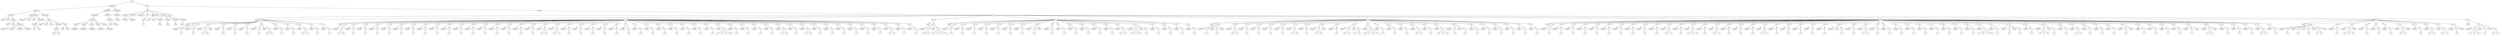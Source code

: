digraph Tree {
	"t0" [label = "TEI"];
	"t1" [label = "teiHeader"];
	"t2" [label = "fileDesc"];
	"t3" [label = "titleStmt"];
	"t4" [label = "title"];
	"t5" [label = "title"];
	"t6" [label = "author"];
	"t7" [label = "idno"];
	"t8" [label = "idno"];
	"t9" [label = "persName"];
	"t10" [label = "forename"];
	"t11" [label = "surname"];
	"t12" [label = "nameLink"];
	"t13" [label = "surname"];
	"t14" [label = "publicationStmt"];
	"t15" [label = "publisher"];
	"t16" [label = "idno"];
	"t17" [label = "idno"];
	"t18" [label = "availability"];
	"t19" [label = "licence"];
	"t20" [label = "ab"];
	"t21" [label = "ref"];
	"t22" [label = "sourceDesc"];
	"t23" [label = "bibl"];
	"t24" [label = "name"];
	"t25" [label = "idno"];
	"t26" [label = "idno"];
	"t27" [label = "availability"];
	"t28" [label = "licence"];
	"t29" [label = "ab"];
	"t30" [label = "ref"];
	"t31" [label = "bibl"];
	"t32" [label = "date"];
	"t33" [label = "idno"];
	"t34" [label = "profileDesc"];
	"t35" [label = "particDesc"];
	"t36" [label = "listPerson"];
	"t37" [label = "person"];
	"t38" [label = "persName"];
	"t39" [label = "person"];
	"t40" [label = "persName"];
	"t41" [label = "person"];
	"t42" [label = "persName"];
	"t43" [label = "person"];
	"t44" [label = "persName"];
	"t45" [label = "person"];
	"t46" [label = "persName"];
	"t47" [label = "textClass"];
	"t48" [label = "keywords"];
	"t49" [label = "term"];
	"t50" [label = "term"];
	"t51" [label = "revisionDesc"];
	"t52" [label = "listChange"];
	"t53" [label = "change"];
	"t54" [label = "text"];
	"t55" [label = "front"];
	"t56" [label = "docTitle"];
	"t57" [label = "titlePart"];
	"t58" [label = "titlePart"];
	"t59" [label = "docDate"];
	"t60" [label = "docAuthor"];
	"t61" [label = "div"];
	"t62" [label = "div"];
	"t63" [label = "p"];
	"t64" [label = "performance"];
	"t65" [label = "ab"];
	"t66" [label = "castList"];
	"t67" [label = "head"];
	"t68" [label = "castItem"];
	"t69" [label = "role"];
	"t70" [label = "castItem"];
	"t71" [label = "role"];
	"t72" [label = "castItem"];
	"t73" [label = "role"];
	"t74" [label = "castItem"];
	"t75" [label = "role"];
	"t76" [label = "note"];
	"t77" [label = "body"];
	"t78" [label = "div"];
	"t79" [label = "head"];
	"t80" [label = "div"];
	"t81" [label = "head"];
	"t82" [label = "sp"];
	"t83" [label = "speaker"];
	"t84" [label = "p"];
	"t85" [label = "s"];
	"t86" [label = "sp"];
	"t87" [label = "speaker"];
	"t88" [label = "p"];
	"t89" [label = "s"];
	"t90" [label = "sp"];
	"t91" [label = "speaker"];
	"t92" [label = "p"];
	"t93" [label = "s"];
	"t94" [label = "s"];
	"t95" [label = "stage"];
	"t96" [label = "sp"];
	"t97" [label = "speaker"];
	"t98" [label = "p"];
	"t99" [label = "s"];
	"t100" [label = "sp"];
	"t101" [label = "speaker"];
	"t102" [label = "p"];
	"t103" [label = "s"];
	"t104" [label = "sp"];
	"t105" [label = "speaker"];
	"t106" [label = "p"];
	"t107" [label = "s"];
	"t108" [label = "sp"];
	"t109" [label = "speaker"];
	"t110" [label = "p"];
	"t111" [label = "s"];
	"t112" [label = "stage"];
	"t113" [label = "p"];
	"t114" [label = "s"];
	"t115" [label = "s"];
	"t116" [label = "sp"];
	"t117" [label = "speaker"];
	"t118" [label = "p"];
	"t119" [label = "s"];
	"t120" [label = "sp"];
	"t121" [label = "speaker"];
	"t122" [label = "p"];
	"t123" [label = "s"];
	"t124" [label = "sp"];
	"t125" [label = "speaker"];
	"t126" [label = "p"];
	"t127" [label = "s"];
	"t128" [label = "s"];
	"t129" [label = "sp"];
	"t130" [label = "speaker"];
	"t131" [label = "p"];
	"t132" [label = "s"];
	"t133" [label = "sp"];
	"t134" [label = "speaker"];
	"t135" [label = "p"];
	"t136" [label = "s"];
	"t137" [label = "div"];
	"t138" [label = "head"];
	"t139" [label = "sp"];
	"t140" [label = "speaker"];
	"t141" [label = "p"];
	"t142" [label = "s"];
	"t143" [label = "s"];
	"t144" [label = "sp"];
	"t145" [label = "speaker"];
	"t146" [label = "p"];
	"t147" [label = "s"];
	"t148" [label = "sp"];
	"t149" [label = "speaker"];
	"t150" [label = "p"];
	"t151" [label = "s"];
	"t152" [label = "sp"];
	"t153" [label = "speaker"];
	"t154" [label = "p"];
	"t155" [label = "s"];
	"t156" [label = "sp"];
	"t157" [label = "speaker"];
	"t158" [label = "p"];
	"t159" [label = "s"];
	"t160" [label = "sp"];
	"t161" [label = "speaker"];
	"t162" [label = "p"];
	"t163" [label = "s"];
	"t164" [label = "sp"];
	"t165" [label = "speaker"];
	"t166" [label = "p"];
	"t167" [label = "s"];
	"t168" [label = "sp"];
	"t169" [label = "speaker"];
	"t170" [label = "p"];
	"t171" [label = "s"];
	"t172" [label = "sp"];
	"t173" [label = "speaker"];
	"t174" [label = "p"];
	"t175" [label = "s"];
	"t176" [label = "sp"];
	"t177" [label = "speaker"];
	"t178" [label = "p"];
	"t179" [label = "s"];
	"t180" [label = "sp"];
	"t181" [label = "speaker"];
	"t182" [label = "p"];
	"t183" [label = "s"];
	"t184" [label = "sp"];
	"t185" [label = "speaker"];
	"t186" [label = "p"];
	"t187" [label = "s"];
	"t188" [label = "sp"];
	"t189" [label = "speaker"];
	"t190" [label = "p"];
	"t191" [label = "s"];
	"t192" [label = "sp"];
	"t193" [label = "speaker"];
	"t194" [label = "p"];
	"t195" [label = "s"];
	"t196" [label = "sp"];
	"t197" [label = "speaker"];
	"t198" [label = "p"];
	"t199" [label = "s"];
	"t200" [label = "sp"];
	"t201" [label = "speaker"];
	"t202" [label = "p"];
	"t203" [label = "s"];
	"t204" [label = "sp"];
	"t205" [label = "speaker"];
	"t206" [label = "p"];
	"t207" [label = "s"];
	"t208" [label = "sp"];
	"t209" [label = "speaker"];
	"t210" [label = "p"];
	"t211" [label = "s"];
	"t212" [label = "s"];
	"t213" [label = "sp"];
	"t214" [label = "speaker"];
	"t215" [label = "p"];
	"t216" [label = "s"];
	"t217" [label = "s"];
	"t218" [label = "sp"];
	"t219" [label = "speaker"];
	"t220" [label = "p"];
	"t221" [label = "s"];
	"t222" [label = "sp"];
	"t223" [label = "speaker"];
	"t224" [label = "p"];
	"t225" [label = "s"];
	"t226" [label = "sp"];
	"t227" [label = "speaker"];
	"t228" [label = "p"];
	"t229" [label = "s"];
	"t230" [label = "sp"];
	"t231" [label = "speaker"];
	"t232" [label = "p"];
	"t233" [label = "s"];
	"t234" [label = "sp"];
	"t235" [label = "speaker"];
	"t236" [label = "p"];
	"t237" [label = "s"];
	"t238" [label = "sp"];
	"t239" [label = "speaker"];
	"t240" [label = "p"];
	"t241" [label = "s"];
	"t242" [label = "sp"];
	"t243" [label = "speaker"];
	"t244" [label = "p"];
	"t245" [label = "s"];
	"t246" [label = "sp"];
	"t247" [label = "speaker"];
	"t248" [label = "p"];
	"t249" [label = "s"];
	"t250" [label = "sp"];
	"t251" [label = "speaker"];
	"t252" [label = "p"];
	"t253" [label = "s"];
	"t254" [label = "sp"];
	"t255" [label = "speaker"];
	"t256" [label = "p"];
	"t257" [label = "s"];
	"t258" [label = "sp"];
	"t259" [label = "speaker"];
	"t260" [label = "p"];
	"t261" [label = "s"];
	"t262" [label = "sp"];
	"t263" [label = "speaker"];
	"t264" [label = "p"];
	"t265" [label = "s"];
	"t266" [label = "sp"];
	"t267" [label = "speaker"];
	"t268" [label = "p"];
	"t269" [label = "s"];
	"t270" [label = "sp"];
	"t271" [label = "speaker"];
	"t272" [label = "p"];
	"t273" [label = "s"];
	"t274" [label = "s"];
	"t275" [label = "s"];
	"t276" [label = "s"];
	"t277" [label = "sp"];
	"t278" [label = "speaker"];
	"t279" [label = "p"];
	"t280" [label = "s"];
	"t281" [label = "sp"];
	"t282" [label = "speaker"];
	"t283" [label = "p"];
	"t284" [label = "s"];
	"t285" [label = "sp"];
	"t286" [label = "speaker"];
	"t287" [label = "p"];
	"t288" [label = "s"];
	"t289" [label = "sp"];
	"t290" [label = "speaker"];
	"t291" [label = "p"];
	"t292" [label = "s"];
	"t293" [label = "sp"];
	"t294" [label = "speaker"];
	"t295" [label = "p"];
	"t296" [label = "s"];
	"t297" [label = "s"];
	"t298" [label = "sp"];
	"t299" [label = "speaker"];
	"t300" [label = "p"];
	"t301" [label = "s"];
	"t302" [label = "sp"];
	"t303" [label = "speaker"];
	"t304" [label = "p"];
	"t305" [label = "s"];
	"t306" [label = "s"];
	"t307" [label = "sp"];
	"t308" [label = "speaker"];
	"t309" [label = "p"];
	"t310" [label = "s"];
	"t311" [label = "sp"];
	"t312" [label = "speaker"];
	"t313" [label = "p"];
	"t314" [label = "s"];
	"t315" [label = "sp"];
	"t316" [label = "speaker"];
	"t317" [label = "p"];
	"t318" [label = "s"];
	"t319" [label = "sp"];
	"t320" [label = "speaker"];
	"t321" [label = "p"];
	"t322" [label = "s"];
	"t323" [label = "sp"];
	"t324" [label = "speaker"];
	"t325" [label = "p"];
	"t326" [label = "s"];
	"t327" [label = "sp"];
	"t328" [label = "speaker"];
	"t329" [label = "p"];
	"t330" [label = "s"];
	"t331" [label = "sp"];
	"t332" [label = "speaker"];
	"t333" [label = "p"];
	"t334" [label = "s"];
	"t335" [label = "s"];
	"t336" [label = "sp"];
	"t337" [label = "speaker"];
	"t338" [label = "p"];
	"t339" [label = "s"];
	"t340" [label = "sp"];
	"t341" [label = "speaker"];
	"t342" [label = "p"];
	"t343" [label = "s"];
	"t344" [label = "div"];
	"t345" [label = "head"];
	"t346" [label = "sp"];
	"t347" [label = "speaker"];
	"t348" [label = "p"];
	"t349" [label = "s"];
	"t350" [label = "s"];
	"t351" [label = "stage"];
	"t352" [label = "p"];
	"t353" [label = "s"];
	"t354" [label = "s"];
	"t355" [label = "s"];
	"t356" [label = "s"];
	"t357" [label = "div"];
	"t358" [label = "head"];
	"t359" [label = "sp"];
	"t360" [label = "speaker"];
	"t361" [label = "p"];
	"t362" [label = "s"];
	"t363" [label = "sp"];
	"t364" [label = "speaker"];
	"t365" [label = "p"];
	"t366" [label = "s"];
	"t367" [label = "sp"];
	"t368" [label = "speaker"];
	"t369" [label = "p"];
	"t370" [label = "s"];
	"t371" [label = "sp"];
	"t372" [label = "speaker"];
	"t373" [label = "p"];
	"t374" [label = "s"];
	"t375" [label = "sp"];
	"t376" [label = "speaker"];
	"t377" [label = "p"];
	"t378" [label = "s"];
	"t379" [label = "sp"];
	"t380" [label = "speaker"];
	"t381" [label = "p"];
	"t382" [label = "s"];
	"t383" [label = "sp"];
	"t384" [label = "speaker"];
	"t385" [label = "p"];
	"t386" [label = "s"];
	"t387" [label = "sp"];
	"t388" [label = "speaker"];
	"t389" [label = "p"];
	"t390" [label = "s"];
	"t391" [label = "stage"];
	"t392" [label = "sp"];
	"t393" [label = "speaker"];
	"t394" [label = "p"];
	"t395" [label = "s"];
	"t396" [label = "sp"];
	"t397" [label = "speaker"];
	"t398" [label = "p"];
	"t399" [label = "s"];
	"t400" [label = "sp"];
	"t401" [label = "speaker"];
	"t402" [label = "p"];
	"t403" [label = "s"];
	"t404" [label = "sp"];
	"t405" [label = "speaker"];
	"t406" [label = "p"];
	"t407" [label = "s"];
	"t408" [label = "sp"];
	"t409" [label = "speaker"];
	"t410" [label = "p"];
	"t411" [label = "s"];
	"t412" [label = "sp"];
	"t413" [label = "speaker"];
	"t414" [label = "p"];
	"t415" [label = "s"];
	"t416" [label = "sp"];
	"t417" [label = "speaker"];
	"t418" [label = "p"];
	"t419" [label = "s"];
	"t420" [label = "s"];
	"t421" [label = "sp"];
	"t422" [label = "speaker"];
	"t423" [label = "p"];
	"t424" [label = "s"];
	"t425" [label = "s"];
	"t426" [label = "s"];
	"t427" [label = "stage"];
	"t428" [label = "p"];
	"t429" [label = "s"];
	"t430" [label = "sp"];
	"t431" [label = "speaker"];
	"t432" [label = "p"];
	"t433" [label = "s"];
	"t434" [label = "sp"];
	"t435" [label = "speaker"];
	"t436" [label = "p"];
	"t437" [label = "s"];
	"t438" [label = "sp"];
	"t439" [label = "speaker"];
	"t440" [label = "p"];
	"t441" [label = "s"];
	"t442" [label = "sp"];
	"t443" [label = "speaker"];
	"t444" [label = "p"];
	"t445" [label = "s"];
	"t446" [label = "div"];
	"t447" [label = "head"];
	"t448" [label = "sp"];
	"t449" [label = "speaker"];
	"t450" [label = "p"];
	"t451" [label = "s"];
	"t452" [label = "stage"];
	"t453" [label = "p"];
	"t454" [label = "s"];
	"t455" [label = "stage"];
	"t456" [label = "sp"];
	"t457" [label = "speaker"];
	"t458" [label = "p"];
	"t459" [label = "s"];
	"t460" [label = "s"];
	"t461" [label = "sp"];
	"t462" [label = "speaker"];
	"t463" [label = "p"];
	"t464" [label = "s"];
	"t465" [label = "sp"];
	"t466" [label = "speaker"];
	"t467" [label = "p"];
	"t468" [label = "s"];
	"t469" [label = "sp"];
	"t470" [label = "speaker"];
	"t471" [label = "p"];
	"t472" [label = "s"];
	"t473" [label = "sp"];
	"t474" [label = "speaker"];
	"t475" [label = "p"];
	"t476" [label = "s"];
	"t477" [label = "sp"];
	"t478" [label = "speaker"];
	"t479" [label = "p"];
	"t480" [label = "s"];
	"t481" [label = "s"];
	"t482" [label = "sp"];
	"t483" [label = "speaker"];
	"t484" [label = "p"];
	"t485" [label = "s"];
	"t486" [label = "sp"];
	"t487" [label = "speaker"];
	"t488" [label = "p"];
	"t489" [label = "s"];
	"t490" [label = "s"];
	"t491" [label = "stage"];
	"t492" [label = "sp"];
	"t493" [label = "speaker"];
	"t494" [label = "p"];
	"t495" [label = "s"];
	"t496" [label = "sp"];
	"t497" [label = "speaker"];
	"t498" [label = "p"];
	"t499" [label = "s"];
	"t500" [label = "s"];
	"t501" [label = "stage"];
	"t502" [label = "p"];
	"t503" [label = "s"];
	"t504" [label = "s"];
	"t505" [label = "sp"];
	"t506" [label = "speaker"];
	"t507" [label = "p"];
	"t508" [label = "s"];
	"t509" [label = "s"];
	"t510" [label = "s"];
	"t511" [label = "s"];
	"t512" [label = "sp"];
	"t513" [label = "speaker"];
	"t514" [label = "p"];
	"t515" [label = "s"];
	"t516" [label = "sp"];
	"t517" [label = "speaker"];
	"t518" [label = "p"];
	"t519" [label = "s"];
	"t520" [label = "sp"];
	"t521" [label = "speaker"];
	"t522" [label = "p"];
	"t523" [label = "s"];
	"t524" [label = "sp"];
	"t525" [label = "speaker"];
	"t526" [label = "p"];
	"t527" [label = "s"];
	"t528" [label = "s"];
	"t529" [label = "sp"];
	"t530" [label = "speaker"];
	"t531" [label = "p"];
	"t532" [label = "s"];
	"t533" [label = "sp"];
	"t534" [label = "speaker"];
	"t535" [label = "p"];
	"t536" [label = "s"];
	"t537" [label = "s"];
	"t538" [label = "s"];
	"t539" [label = "sp"];
	"t540" [label = "speaker"];
	"t541" [label = "p"];
	"t542" [label = "s"];
	"t543" [label = "stage"];
	"t544" [label = "p"];
	"t545" [label = "s"];
	"t546" [label = "sp"];
	"t547" [label = "speaker"];
	"t548" [label = "p"];
	"t549" [label = "s"];
	"t550" [label = "sp"];
	"t551" [label = "speaker"];
	"t552" [label = "p"];
	"t553" [label = "s"];
	"t554" [label = "sp"];
	"t555" [label = "speaker"];
	"t556" [label = "p"];
	"t557" [label = "s"];
	"t558" [label = "sp"];
	"t559" [label = "speaker"];
	"t560" [label = "p"];
	"t561" [label = "s"];
	"t562" [label = "sp"];
	"t563" [label = "speaker"];
	"t564" [label = "p"];
	"t565" [label = "s"];
	"t566" [label = "sp"];
	"t567" [label = "speaker"];
	"t568" [label = "p"];
	"t569" [label = "s"];
	"t570" [label = "div"];
	"t571" [label = "head"];
	"t572" [label = "sp"];
	"t573" [label = "speaker"];
	"t574" [label = "p"];
	"t575" [label = "s"];
	"t576" [label = "sp"];
	"t577" [label = "speaker"];
	"t578" [label = "p"];
	"t579" [label = "s"];
	"t580" [label = "sp"];
	"t581" [label = "speaker"];
	"t582" [label = "p"];
	"t583" [label = "s"];
	"t584" [label = "sp"];
	"t585" [label = "speaker"];
	"t586" [label = "p"];
	"t587" [label = "s"];
	"t588" [label = "sp"];
	"t589" [label = "speaker"];
	"t590" [label = "p"];
	"t591" [label = "s"];
	"t592" [label = "sp"];
	"t593" [label = "speaker"];
	"t594" [label = "p"];
	"t595" [label = "s"];
	"t596" [label = "sp"];
	"t597" [label = "speaker"];
	"t598" [label = "p"];
	"t599" [label = "s"];
	"t600" [label = "sp"];
	"t601" [label = "speaker"];
	"t602" [label = "p"];
	"t603" [label = "s"];
	"t604" [label = "sp"];
	"t605" [label = "speaker"];
	"t606" [label = "p"];
	"t607" [label = "s"];
	"t608" [label = "sp"];
	"t609" [label = "speaker"];
	"t610" [label = "p"];
	"t611" [label = "s"];
	"t612" [label = "sp"];
	"t613" [label = "speaker"];
	"t614" [label = "p"];
	"t615" [label = "s"];
	"t616" [label = "s"];
	"t617" [label = "sp"];
	"t618" [label = "speaker"];
	"t619" [label = "p"];
	"t620" [label = "s"];
	"t621" [label = "sp"];
	"t622" [label = "speaker"];
	"t623" [label = "p"];
	"t624" [label = "s"];
	"t625" [label = "s"];
	"t626" [label = "s"];
	"t627" [label = "sp"];
	"t628" [label = "speaker"];
	"t629" [label = "p"];
	"t630" [label = "s"];
	"t631" [label = "sp"];
	"t632" [label = "speaker"];
	"t633" [label = "p"];
	"t634" [label = "s"];
	"t635" [label = "s"];
	"t636" [label = "sp"];
	"t637" [label = "speaker"];
	"t638" [label = "p"];
	"t639" [label = "s"];
	"t640" [label = "sp"];
	"t641" [label = "speaker"];
	"t642" [label = "p"];
	"t643" [label = "s"];
	"t644" [label = "sp"];
	"t645" [label = "speaker"];
	"t646" [label = "p"];
	"t647" [label = "s"];
	"t648" [label = "sp"];
	"t649" [label = "speaker"];
	"t650" [label = "p"];
	"t651" [label = "s"];
	"t652" [label = "s"];
	"t653" [label = "sp"];
	"t654" [label = "speaker"];
	"t655" [label = "p"];
	"t656" [label = "s"];
	"t657" [label = "sp"];
	"t658" [label = "speaker"];
	"t659" [label = "p"];
	"t660" [label = "s"];
	"t661" [label = "sp"];
	"t662" [label = "speaker"];
	"t663" [label = "p"];
	"t664" [label = "s"];
	"t665" [label = "sp"];
	"t666" [label = "speaker"];
	"t667" [label = "p"];
	"t668" [label = "s"];
	"t669" [label = "sp"];
	"t670" [label = "speaker"];
	"t671" [label = "p"];
	"t672" [label = "s"];
	"t673" [label = "sp"];
	"t674" [label = "speaker"];
	"t675" [label = "note"];
	"t676" [label = "p"];
	"t677" [label = "s"];
	"t678" [label = "sp"];
	"t679" [label = "speaker"];
	"t680" [label = "p"];
	"t681" [label = "s"];
	"t682" [label = "sp"];
	"t683" [label = "speaker"];
	"t684" [label = "p"];
	"t685" [label = "s"];
	"t686" [label = "s"];
	"t687" [label = "sp"];
	"t688" [label = "speaker"];
	"t689" [label = "p"];
	"t690" [label = "s"];
	"t691" [label = "sp"];
	"t692" [label = "speaker"];
	"t693" [label = "p"];
	"t694" [label = "s"];
	"t695" [label = "sp"];
	"t696" [label = "speaker"];
	"t697" [label = "p"];
	"t698" [label = "s"];
	"t699" [label = "sp"];
	"t700" [label = "speaker"];
	"t701" [label = "p"];
	"t702" [label = "s"];
	"t703" [label = "sp"];
	"t704" [label = "speaker"];
	"t705" [label = "p"];
	"t706" [label = "s"];
	"t707" [label = "sp"];
	"t708" [label = "speaker"];
	"t709" [label = "p"];
	"t710" [label = "s"];
	"t711" [label = "sp"];
	"t712" [label = "speaker"];
	"t713" [label = "p"];
	"t714" [label = "s"];
	"t715" [label = "sp"];
	"t716" [label = "speaker"];
	"t717" [label = "p"];
	"t718" [label = "s"];
	"t719" [label = "sp"];
	"t720" [label = "speaker"];
	"t721" [label = "p"];
	"t722" [label = "s"];
	"t723" [label = "sp"];
	"t724" [label = "speaker"];
	"t725" [label = "p"];
	"t726" [label = "s"];
	"t727" [label = "s"];
	"t728" [label = "s"];
	"t729" [label = "s"];
	"t730" [label = "sp"];
	"t731" [label = "speaker"];
	"t732" [label = "p"];
	"t733" [label = "s"];
	"t734" [label = "sp"];
	"t735" [label = "speaker"];
	"t736" [label = "p"];
	"t737" [label = "s"];
	"t738" [label = "stage"];
	"t739" [label = "p"];
	"t740" [label = "s"];
	"t741" [label = "sp"];
	"t742" [label = "speaker"];
	"t743" [label = "p"];
	"t744" [label = "s"];
	"t745" [label = "sp"];
	"t746" [label = "speaker"];
	"t747" [label = "p"];
	"t748" [label = "s"];
	"t749" [label = "s"];
	"t750" [label = "s"];
	"t751" [label = "stage"];
	"t752" [label = "p"];
	"t753" [label = "s"];
	"t754" [label = "sp"];
	"t755" [label = "speaker"];
	"t756" [label = "p"];
	"t757" [label = "s"];
	"t758" [label = "sp"];
	"t759" [label = "speaker"];
	"t760" [label = "p"];
	"t761" [label = "s"];
	"t762" [label = "s"];
	"t763" [label = "sp"];
	"t764" [label = "speaker"];
	"t765" [label = "p"];
	"t766" [label = "s"];
	"t767" [label = "sp"];
	"t768" [label = "speaker"];
	"t769" [label = "p"];
	"t770" [label = "s"];
	"t771" [label = "sp"];
	"t772" [label = "speaker"];
	"t773" [label = "p"];
	"t774" [label = "s"];
	"t775" [label = "sp"];
	"t776" [label = "speaker"];
	"t777" [label = "p"];
	"t778" [label = "s"];
	"t779" [label = "stage"];
	"t780" [label = "sp"];
	"t781" [label = "speaker"];
	"t782" [label = "p"];
	"t783" [label = "s"];
	"t784" [label = "sp"];
	"t785" [label = "speaker"];
	"t786" [label = "p"];
	"t787" [label = "s"];
	"t788" [label = "sp"];
	"t789" [label = "speaker"];
	"t790" [label = "p"];
	"t791" [label = "s"];
	"t792" [label = "sp"];
	"t793" [label = "speaker"];
	"t794" [label = "p"];
	"t795" [label = "s"];
	"t796" [label = "sp"];
	"t797" [label = "speaker"];
	"t798" [label = "p"];
	"t799" [label = "s"];
	"t800" [label = "stage"];
	"t801" [label = "sp"];
	"t802" [label = "speaker"];
	"t803" [label = "p"];
	"t804" [label = "s"];
	"t805" [label = "s"];
	"t806" [label = "stage"];
	"t807" [label = "sp"];
	"t808" [label = "speaker"];
	"t809" [label = "p"];
	"t810" [label = "s"];
	"t811" [label = "sp"];
	"t812" [label = "speaker"];
	"t813" [label = "p"];
	"t814" [label = "s"];
	"t815" [label = "sp"];
	"t816" [label = "speaker"];
	"t817" [label = "p"];
	"t818" [label = "s"];
	"t819" [label = "sp"];
	"t820" [label = "speaker"];
	"t821" [label = "p"];
	"t822" [label = "s"];
	"t823" [label = "s"];
	"t824" [label = "sp"];
	"t825" [label = "speaker"];
	"t826" [label = "p"];
	"t827" [label = "s"];
	"t828" [label = "div"];
	"t829" [label = "head"];
	"t830" [label = "sp"];
	"t831" [label = "speaker"];
	"t832" [label = "p"];
	"t833" [label = "s"];
	"t834" [label = "stage"];
	"t835" [label = "p"];
	"t836" [label = "s"];
	"t837" [label = "stage"];
	"t838" [label = "p"];
	"t839" [label = "s"];
	"t840" [label = "stage"];
	"t841" [label = "p"];
	"t842" [label = "s"];
	"t843" [label = "s"];
	"t844" [label = "stage"];
	"t845" [label = "sp"];
	"t846" [label = "speaker"];
	"t847" [label = "p"];
	"t848" [label = "s"];
	"t849" [label = "sp"];
	"t850" [label = "speaker"];
	"t851" [label = "p"];
	"t852" [label = "s"];
	"t853" [label = "s"];
	"t854" [label = "s"];
	"t855" [label = "stage"];
	"t856" [label = "sp"];
	"t857" [label = "speaker"];
	"t858" [label = "p"];
	"t859" [label = "s"];
	"t860" [label = "sp"];
	"t861" [label = "speaker"];
	"t862" [label = "p"];
	"t863" [label = "s"];
	"t864" [label = "sp"];
	"t865" [label = "speaker"];
	"t866" [label = "p"];
	"t867" [label = "s"];
	"t868" [label = "sp"];
	"t869" [label = "speaker"];
	"t870" [label = "p"];
	"t871" [label = "s"];
	"t872" [label = "s"];
	"t873" [label = "stage"];
	"t874" [label = "sp"];
	"t875" [label = "speaker"];
	"t876" [label = "p"];
	"t877" [label = "s"];
	"t878" [label = "sp"];
	"t879" [label = "speaker"];
	"t880" [label = "p"];
	"t881" [label = "s"];
	"t882" [label = "s"];
	"t883" [label = "sp"];
	"t884" [label = "speaker"];
	"t885" [label = "p"];
	"t886" [label = "s"];
	"t887" [label = "s"];
	"t888" [label = "sp"];
	"t889" [label = "speaker"];
	"t890" [label = "p"];
	"t891" [label = "s"];
	"t892" [label = "stage"];
	"t893" [label = "div"];
	"t894" [label = "head"];
	"t895" [label = "sp"];
	"t896" [label = "speaker"];
	"t897" [label = "p"];
	"t898" [label = "s"];
	"t899" [label = "s"];
	"t900" [label = "s"];
	"t901" [label = "stage"];
	"t902" [label = "p"];
	"t903" [label = "s"];
	"t904" [label = "stage"];
	"t905" [label = "p"];
	"t906" [label = "s"];
	"t907" [label = "s"];
	"t0" -> "t1";
	"t1" -> "t2";
	"t2" -> "t3";
	"t3" -> "t4";
	"t3" -> "t5";
	"t3" -> "t6";
	"t6" -> "t7";
	"t6" -> "t8";
	"t6" -> "t9";
	"t9" -> "t10";
	"t9" -> "t11";
	"t9" -> "t12";
	"t9" -> "t13";
	"t2" -> "t14";
	"t14" -> "t15";
	"t14" -> "t16";
	"t14" -> "t17";
	"t14" -> "t18";
	"t18" -> "t19";
	"t19" -> "t20";
	"t19" -> "t21";
	"t2" -> "t22";
	"t22" -> "t23";
	"t23" -> "t24";
	"t23" -> "t25";
	"t23" -> "t26";
	"t23" -> "t27";
	"t27" -> "t28";
	"t28" -> "t29";
	"t28" -> "t30";
	"t23" -> "t31";
	"t31" -> "t32";
	"t31" -> "t33";
	"t1" -> "t34";
	"t34" -> "t35";
	"t35" -> "t36";
	"t36" -> "t37";
	"t37" -> "t38";
	"t36" -> "t39";
	"t39" -> "t40";
	"t36" -> "t41";
	"t41" -> "t42";
	"t36" -> "t43";
	"t43" -> "t44";
	"t36" -> "t45";
	"t45" -> "t46";
	"t34" -> "t47";
	"t47" -> "t48";
	"t48" -> "t49";
	"t48" -> "t50";
	"t1" -> "t51";
	"t51" -> "t52";
	"t52" -> "t53";
	"t0" -> "t54";
	"t54" -> "t55";
	"t55" -> "t56";
	"t56" -> "t57";
	"t56" -> "t58";
	"t55" -> "t59";
	"t55" -> "t60";
	"t55" -> "t61";
	"t61" -> "t62";
	"t62" -> "t63";
	"t55" -> "t64";
	"t64" -> "t65";
	"t55" -> "t66";
	"t66" -> "t67";
	"t66" -> "t68";
	"t68" -> "t69";
	"t66" -> "t70";
	"t70" -> "t71";
	"t66" -> "t72";
	"t72" -> "t73";
	"t66" -> "t74";
	"t74" -> "t75";
	"t55" -> "t76";
	"t54" -> "t77";
	"t77" -> "t78";
	"t78" -> "t79";
	"t78" -> "t80";
	"t80" -> "t81";
	"t80" -> "t82";
	"t82" -> "t83";
	"t82" -> "t84";
	"t84" -> "t85";
	"t80" -> "t86";
	"t86" -> "t87";
	"t86" -> "t88";
	"t88" -> "t89";
	"t80" -> "t90";
	"t90" -> "t91";
	"t90" -> "t92";
	"t92" -> "t93";
	"t92" -> "t94";
	"t90" -> "t95";
	"t80" -> "t96";
	"t96" -> "t97";
	"t96" -> "t98";
	"t98" -> "t99";
	"t80" -> "t100";
	"t100" -> "t101";
	"t100" -> "t102";
	"t102" -> "t103";
	"t80" -> "t104";
	"t104" -> "t105";
	"t104" -> "t106";
	"t106" -> "t107";
	"t80" -> "t108";
	"t108" -> "t109";
	"t108" -> "t110";
	"t110" -> "t111";
	"t108" -> "t112";
	"t108" -> "t113";
	"t113" -> "t114";
	"t113" -> "t115";
	"t80" -> "t116";
	"t116" -> "t117";
	"t116" -> "t118";
	"t118" -> "t119";
	"t80" -> "t120";
	"t120" -> "t121";
	"t120" -> "t122";
	"t122" -> "t123";
	"t80" -> "t124";
	"t124" -> "t125";
	"t124" -> "t126";
	"t126" -> "t127";
	"t126" -> "t128";
	"t80" -> "t129";
	"t129" -> "t130";
	"t129" -> "t131";
	"t131" -> "t132";
	"t80" -> "t133";
	"t133" -> "t134";
	"t133" -> "t135";
	"t135" -> "t136";
	"t78" -> "t137";
	"t137" -> "t138";
	"t137" -> "t139";
	"t139" -> "t140";
	"t139" -> "t141";
	"t141" -> "t142";
	"t141" -> "t143";
	"t137" -> "t144";
	"t144" -> "t145";
	"t144" -> "t146";
	"t146" -> "t147";
	"t137" -> "t148";
	"t148" -> "t149";
	"t148" -> "t150";
	"t150" -> "t151";
	"t137" -> "t152";
	"t152" -> "t153";
	"t152" -> "t154";
	"t154" -> "t155";
	"t137" -> "t156";
	"t156" -> "t157";
	"t156" -> "t158";
	"t158" -> "t159";
	"t137" -> "t160";
	"t160" -> "t161";
	"t160" -> "t162";
	"t162" -> "t163";
	"t137" -> "t164";
	"t164" -> "t165";
	"t164" -> "t166";
	"t166" -> "t167";
	"t137" -> "t168";
	"t168" -> "t169";
	"t168" -> "t170";
	"t170" -> "t171";
	"t137" -> "t172";
	"t172" -> "t173";
	"t172" -> "t174";
	"t174" -> "t175";
	"t137" -> "t176";
	"t176" -> "t177";
	"t176" -> "t178";
	"t178" -> "t179";
	"t137" -> "t180";
	"t180" -> "t181";
	"t180" -> "t182";
	"t182" -> "t183";
	"t137" -> "t184";
	"t184" -> "t185";
	"t184" -> "t186";
	"t186" -> "t187";
	"t137" -> "t188";
	"t188" -> "t189";
	"t188" -> "t190";
	"t190" -> "t191";
	"t137" -> "t192";
	"t192" -> "t193";
	"t192" -> "t194";
	"t194" -> "t195";
	"t137" -> "t196";
	"t196" -> "t197";
	"t196" -> "t198";
	"t198" -> "t199";
	"t137" -> "t200";
	"t200" -> "t201";
	"t200" -> "t202";
	"t202" -> "t203";
	"t137" -> "t204";
	"t204" -> "t205";
	"t204" -> "t206";
	"t206" -> "t207";
	"t137" -> "t208";
	"t208" -> "t209";
	"t208" -> "t210";
	"t210" -> "t211";
	"t210" -> "t212";
	"t137" -> "t213";
	"t213" -> "t214";
	"t213" -> "t215";
	"t215" -> "t216";
	"t215" -> "t217";
	"t137" -> "t218";
	"t218" -> "t219";
	"t218" -> "t220";
	"t220" -> "t221";
	"t137" -> "t222";
	"t222" -> "t223";
	"t222" -> "t224";
	"t224" -> "t225";
	"t137" -> "t226";
	"t226" -> "t227";
	"t226" -> "t228";
	"t228" -> "t229";
	"t137" -> "t230";
	"t230" -> "t231";
	"t230" -> "t232";
	"t232" -> "t233";
	"t137" -> "t234";
	"t234" -> "t235";
	"t234" -> "t236";
	"t236" -> "t237";
	"t137" -> "t238";
	"t238" -> "t239";
	"t238" -> "t240";
	"t240" -> "t241";
	"t137" -> "t242";
	"t242" -> "t243";
	"t242" -> "t244";
	"t244" -> "t245";
	"t137" -> "t246";
	"t246" -> "t247";
	"t246" -> "t248";
	"t248" -> "t249";
	"t137" -> "t250";
	"t250" -> "t251";
	"t250" -> "t252";
	"t252" -> "t253";
	"t137" -> "t254";
	"t254" -> "t255";
	"t254" -> "t256";
	"t256" -> "t257";
	"t137" -> "t258";
	"t258" -> "t259";
	"t258" -> "t260";
	"t260" -> "t261";
	"t137" -> "t262";
	"t262" -> "t263";
	"t262" -> "t264";
	"t264" -> "t265";
	"t137" -> "t266";
	"t266" -> "t267";
	"t266" -> "t268";
	"t268" -> "t269";
	"t137" -> "t270";
	"t270" -> "t271";
	"t270" -> "t272";
	"t272" -> "t273";
	"t272" -> "t274";
	"t272" -> "t275";
	"t272" -> "t276";
	"t137" -> "t277";
	"t277" -> "t278";
	"t277" -> "t279";
	"t279" -> "t280";
	"t137" -> "t281";
	"t281" -> "t282";
	"t281" -> "t283";
	"t283" -> "t284";
	"t137" -> "t285";
	"t285" -> "t286";
	"t285" -> "t287";
	"t287" -> "t288";
	"t137" -> "t289";
	"t289" -> "t290";
	"t289" -> "t291";
	"t291" -> "t292";
	"t137" -> "t293";
	"t293" -> "t294";
	"t293" -> "t295";
	"t295" -> "t296";
	"t295" -> "t297";
	"t137" -> "t298";
	"t298" -> "t299";
	"t298" -> "t300";
	"t300" -> "t301";
	"t137" -> "t302";
	"t302" -> "t303";
	"t302" -> "t304";
	"t304" -> "t305";
	"t304" -> "t306";
	"t137" -> "t307";
	"t307" -> "t308";
	"t307" -> "t309";
	"t309" -> "t310";
	"t137" -> "t311";
	"t311" -> "t312";
	"t311" -> "t313";
	"t313" -> "t314";
	"t137" -> "t315";
	"t315" -> "t316";
	"t315" -> "t317";
	"t317" -> "t318";
	"t137" -> "t319";
	"t319" -> "t320";
	"t319" -> "t321";
	"t321" -> "t322";
	"t137" -> "t323";
	"t323" -> "t324";
	"t323" -> "t325";
	"t325" -> "t326";
	"t137" -> "t327";
	"t327" -> "t328";
	"t327" -> "t329";
	"t329" -> "t330";
	"t137" -> "t331";
	"t331" -> "t332";
	"t331" -> "t333";
	"t333" -> "t334";
	"t333" -> "t335";
	"t137" -> "t336";
	"t336" -> "t337";
	"t336" -> "t338";
	"t338" -> "t339";
	"t137" -> "t340";
	"t340" -> "t341";
	"t340" -> "t342";
	"t342" -> "t343";
	"t78" -> "t344";
	"t344" -> "t345";
	"t344" -> "t346";
	"t346" -> "t347";
	"t346" -> "t348";
	"t348" -> "t349";
	"t348" -> "t350";
	"t346" -> "t351";
	"t346" -> "t352";
	"t352" -> "t353";
	"t352" -> "t354";
	"t352" -> "t355";
	"t352" -> "t356";
	"t78" -> "t357";
	"t357" -> "t358";
	"t357" -> "t359";
	"t359" -> "t360";
	"t359" -> "t361";
	"t361" -> "t362";
	"t357" -> "t363";
	"t363" -> "t364";
	"t363" -> "t365";
	"t365" -> "t366";
	"t357" -> "t367";
	"t367" -> "t368";
	"t367" -> "t369";
	"t369" -> "t370";
	"t357" -> "t371";
	"t371" -> "t372";
	"t371" -> "t373";
	"t373" -> "t374";
	"t357" -> "t375";
	"t375" -> "t376";
	"t375" -> "t377";
	"t377" -> "t378";
	"t357" -> "t379";
	"t379" -> "t380";
	"t379" -> "t381";
	"t381" -> "t382";
	"t357" -> "t383";
	"t383" -> "t384";
	"t383" -> "t385";
	"t385" -> "t386";
	"t357" -> "t387";
	"t387" -> "t388";
	"t387" -> "t389";
	"t389" -> "t390";
	"t387" -> "t391";
	"t357" -> "t392";
	"t392" -> "t393";
	"t392" -> "t394";
	"t394" -> "t395";
	"t357" -> "t396";
	"t396" -> "t397";
	"t396" -> "t398";
	"t398" -> "t399";
	"t357" -> "t400";
	"t400" -> "t401";
	"t400" -> "t402";
	"t402" -> "t403";
	"t357" -> "t404";
	"t404" -> "t405";
	"t404" -> "t406";
	"t406" -> "t407";
	"t357" -> "t408";
	"t408" -> "t409";
	"t408" -> "t410";
	"t410" -> "t411";
	"t357" -> "t412";
	"t412" -> "t413";
	"t412" -> "t414";
	"t414" -> "t415";
	"t357" -> "t416";
	"t416" -> "t417";
	"t416" -> "t418";
	"t418" -> "t419";
	"t418" -> "t420";
	"t357" -> "t421";
	"t421" -> "t422";
	"t421" -> "t423";
	"t423" -> "t424";
	"t423" -> "t425";
	"t423" -> "t426";
	"t421" -> "t427";
	"t421" -> "t428";
	"t428" -> "t429";
	"t357" -> "t430";
	"t430" -> "t431";
	"t430" -> "t432";
	"t432" -> "t433";
	"t357" -> "t434";
	"t434" -> "t435";
	"t434" -> "t436";
	"t436" -> "t437";
	"t357" -> "t438";
	"t438" -> "t439";
	"t438" -> "t440";
	"t440" -> "t441";
	"t357" -> "t442";
	"t442" -> "t443";
	"t442" -> "t444";
	"t444" -> "t445";
	"t78" -> "t446";
	"t446" -> "t447";
	"t446" -> "t448";
	"t448" -> "t449";
	"t448" -> "t450";
	"t450" -> "t451";
	"t448" -> "t452";
	"t448" -> "t453";
	"t453" -> "t454";
	"t448" -> "t455";
	"t446" -> "t456";
	"t456" -> "t457";
	"t456" -> "t458";
	"t458" -> "t459";
	"t458" -> "t460";
	"t446" -> "t461";
	"t461" -> "t462";
	"t461" -> "t463";
	"t463" -> "t464";
	"t446" -> "t465";
	"t465" -> "t466";
	"t465" -> "t467";
	"t467" -> "t468";
	"t446" -> "t469";
	"t469" -> "t470";
	"t469" -> "t471";
	"t471" -> "t472";
	"t446" -> "t473";
	"t473" -> "t474";
	"t473" -> "t475";
	"t475" -> "t476";
	"t446" -> "t477";
	"t477" -> "t478";
	"t477" -> "t479";
	"t479" -> "t480";
	"t479" -> "t481";
	"t446" -> "t482";
	"t482" -> "t483";
	"t482" -> "t484";
	"t484" -> "t485";
	"t446" -> "t486";
	"t486" -> "t487";
	"t486" -> "t488";
	"t488" -> "t489";
	"t488" -> "t490";
	"t486" -> "t491";
	"t446" -> "t492";
	"t492" -> "t493";
	"t492" -> "t494";
	"t494" -> "t495";
	"t446" -> "t496";
	"t496" -> "t497";
	"t496" -> "t498";
	"t498" -> "t499";
	"t498" -> "t500";
	"t496" -> "t501";
	"t496" -> "t502";
	"t502" -> "t503";
	"t502" -> "t504";
	"t446" -> "t505";
	"t505" -> "t506";
	"t505" -> "t507";
	"t507" -> "t508";
	"t507" -> "t509";
	"t507" -> "t510";
	"t507" -> "t511";
	"t446" -> "t512";
	"t512" -> "t513";
	"t512" -> "t514";
	"t514" -> "t515";
	"t446" -> "t516";
	"t516" -> "t517";
	"t516" -> "t518";
	"t518" -> "t519";
	"t446" -> "t520";
	"t520" -> "t521";
	"t520" -> "t522";
	"t522" -> "t523";
	"t446" -> "t524";
	"t524" -> "t525";
	"t524" -> "t526";
	"t526" -> "t527";
	"t526" -> "t528";
	"t446" -> "t529";
	"t529" -> "t530";
	"t529" -> "t531";
	"t531" -> "t532";
	"t446" -> "t533";
	"t533" -> "t534";
	"t533" -> "t535";
	"t535" -> "t536";
	"t535" -> "t537";
	"t535" -> "t538";
	"t446" -> "t539";
	"t539" -> "t540";
	"t539" -> "t541";
	"t541" -> "t542";
	"t539" -> "t543";
	"t539" -> "t544";
	"t544" -> "t545";
	"t446" -> "t546";
	"t546" -> "t547";
	"t546" -> "t548";
	"t548" -> "t549";
	"t446" -> "t550";
	"t550" -> "t551";
	"t550" -> "t552";
	"t552" -> "t553";
	"t446" -> "t554";
	"t554" -> "t555";
	"t554" -> "t556";
	"t556" -> "t557";
	"t446" -> "t558";
	"t558" -> "t559";
	"t558" -> "t560";
	"t560" -> "t561";
	"t446" -> "t562";
	"t562" -> "t563";
	"t562" -> "t564";
	"t564" -> "t565";
	"t446" -> "t566";
	"t566" -> "t567";
	"t566" -> "t568";
	"t568" -> "t569";
	"t78" -> "t570";
	"t570" -> "t571";
	"t570" -> "t572";
	"t572" -> "t573";
	"t572" -> "t574";
	"t574" -> "t575";
	"t570" -> "t576";
	"t576" -> "t577";
	"t576" -> "t578";
	"t578" -> "t579";
	"t570" -> "t580";
	"t580" -> "t581";
	"t580" -> "t582";
	"t582" -> "t583";
	"t570" -> "t584";
	"t584" -> "t585";
	"t584" -> "t586";
	"t586" -> "t587";
	"t570" -> "t588";
	"t588" -> "t589";
	"t588" -> "t590";
	"t590" -> "t591";
	"t570" -> "t592";
	"t592" -> "t593";
	"t592" -> "t594";
	"t594" -> "t595";
	"t570" -> "t596";
	"t596" -> "t597";
	"t596" -> "t598";
	"t598" -> "t599";
	"t570" -> "t600";
	"t600" -> "t601";
	"t600" -> "t602";
	"t602" -> "t603";
	"t570" -> "t604";
	"t604" -> "t605";
	"t604" -> "t606";
	"t606" -> "t607";
	"t570" -> "t608";
	"t608" -> "t609";
	"t608" -> "t610";
	"t610" -> "t611";
	"t570" -> "t612";
	"t612" -> "t613";
	"t612" -> "t614";
	"t614" -> "t615";
	"t614" -> "t616";
	"t570" -> "t617";
	"t617" -> "t618";
	"t617" -> "t619";
	"t619" -> "t620";
	"t570" -> "t621";
	"t621" -> "t622";
	"t621" -> "t623";
	"t623" -> "t624";
	"t623" -> "t625";
	"t623" -> "t626";
	"t570" -> "t627";
	"t627" -> "t628";
	"t627" -> "t629";
	"t629" -> "t630";
	"t570" -> "t631";
	"t631" -> "t632";
	"t631" -> "t633";
	"t633" -> "t634";
	"t633" -> "t635";
	"t570" -> "t636";
	"t636" -> "t637";
	"t636" -> "t638";
	"t638" -> "t639";
	"t570" -> "t640";
	"t640" -> "t641";
	"t640" -> "t642";
	"t642" -> "t643";
	"t570" -> "t644";
	"t644" -> "t645";
	"t644" -> "t646";
	"t646" -> "t647";
	"t570" -> "t648";
	"t648" -> "t649";
	"t648" -> "t650";
	"t650" -> "t651";
	"t650" -> "t652";
	"t570" -> "t653";
	"t653" -> "t654";
	"t653" -> "t655";
	"t655" -> "t656";
	"t570" -> "t657";
	"t657" -> "t658";
	"t657" -> "t659";
	"t659" -> "t660";
	"t570" -> "t661";
	"t661" -> "t662";
	"t661" -> "t663";
	"t663" -> "t664";
	"t570" -> "t665";
	"t665" -> "t666";
	"t665" -> "t667";
	"t667" -> "t668";
	"t570" -> "t669";
	"t669" -> "t670";
	"t669" -> "t671";
	"t671" -> "t672";
	"t570" -> "t673";
	"t673" -> "t674";
	"t673" -> "t675";
	"t673" -> "t676";
	"t676" -> "t677";
	"t570" -> "t678";
	"t678" -> "t679";
	"t678" -> "t680";
	"t680" -> "t681";
	"t570" -> "t682";
	"t682" -> "t683";
	"t682" -> "t684";
	"t684" -> "t685";
	"t684" -> "t686";
	"t570" -> "t687";
	"t687" -> "t688";
	"t687" -> "t689";
	"t689" -> "t690";
	"t570" -> "t691";
	"t691" -> "t692";
	"t691" -> "t693";
	"t693" -> "t694";
	"t570" -> "t695";
	"t695" -> "t696";
	"t695" -> "t697";
	"t697" -> "t698";
	"t570" -> "t699";
	"t699" -> "t700";
	"t699" -> "t701";
	"t701" -> "t702";
	"t570" -> "t703";
	"t703" -> "t704";
	"t703" -> "t705";
	"t705" -> "t706";
	"t570" -> "t707";
	"t707" -> "t708";
	"t707" -> "t709";
	"t709" -> "t710";
	"t570" -> "t711";
	"t711" -> "t712";
	"t711" -> "t713";
	"t713" -> "t714";
	"t570" -> "t715";
	"t715" -> "t716";
	"t715" -> "t717";
	"t717" -> "t718";
	"t570" -> "t719";
	"t719" -> "t720";
	"t719" -> "t721";
	"t721" -> "t722";
	"t570" -> "t723";
	"t723" -> "t724";
	"t723" -> "t725";
	"t725" -> "t726";
	"t725" -> "t727";
	"t725" -> "t728";
	"t725" -> "t729";
	"t570" -> "t730";
	"t730" -> "t731";
	"t730" -> "t732";
	"t732" -> "t733";
	"t570" -> "t734";
	"t734" -> "t735";
	"t734" -> "t736";
	"t736" -> "t737";
	"t734" -> "t738";
	"t734" -> "t739";
	"t739" -> "t740";
	"t570" -> "t741";
	"t741" -> "t742";
	"t741" -> "t743";
	"t743" -> "t744";
	"t570" -> "t745";
	"t745" -> "t746";
	"t745" -> "t747";
	"t747" -> "t748";
	"t747" -> "t749";
	"t747" -> "t750";
	"t745" -> "t751";
	"t745" -> "t752";
	"t752" -> "t753";
	"t570" -> "t754";
	"t754" -> "t755";
	"t754" -> "t756";
	"t756" -> "t757";
	"t570" -> "t758";
	"t758" -> "t759";
	"t758" -> "t760";
	"t760" -> "t761";
	"t760" -> "t762";
	"t570" -> "t763";
	"t763" -> "t764";
	"t763" -> "t765";
	"t765" -> "t766";
	"t570" -> "t767";
	"t767" -> "t768";
	"t767" -> "t769";
	"t769" -> "t770";
	"t570" -> "t771";
	"t771" -> "t772";
	"t771" -> "t773";
	"t773" -> "t774";
	"t570" -> "t775";
	"t775" -> "t776";
	"t775" -> "t777";
	"t777" -> "t778";
	"t775" -> "t779";
	"t570" -> "t780";
	"t780" -> "t781";
	"t780" -> "t782";
	"t782" -> "t783";
	"t570" -> "t784";
	"t784" -> "t785";
	"t784" -> "t786";
	"t786" -> "t787";
	"t570" -> "t788";
	"t788" -> "t789";
	"t788" -> "t790";
	"t790" -> "t791";
	"t570" -> "t792";
	"t792" -> "t793";
	"t792" -> "t794";
	"t794" -> "t795";
	"t570" -> "t796";
	"t796" -> "t797";
	"t796" -> "t798";
	"t798" -> "t799";
	"t796" -> "t800";
	"t570" -> "t801";
	"t801" -> "t802";
	"t801" -> "t803";
	"t803" -> "t804";
	"t803" -> "t805";
	"t801" -> "t806";
	"t570" -> "t807";
	"t807" -> "t808";
	"t807" -> "t809";
	"t809" -> "t810";
	"t570" -> "t811";
	"t811" -> "t812";
	"t811" -> "t813";
	"t813" -> "t814";
	"t570" -> "t815";
	"t815" -> "t816";
	"t815" -> "t817";
	"t817" -> "t818";
	"t570" -> "t819";
	"t819" -> "t820";
	"t819" -> "t821";
	"t821" -> "t822";
	"t821" -> "t823";
	"t570" -> "t824";
	"t824" -> "t825";
	"t824" -> "t826";
	"t826" -> "t827";
	"t78" -> "t828";
	"t828" -> "t829";
	"t828" -> "t830";
	"t830" -> "t831";
	"t830" -> "t832";
	"t832" -> "t833";
	"t830" -> "t834";
	"t830" -> "t835";
	"t835" -> "t836";
	"t830" -> "t837";
	"t830" -> "t838";
	"t838" -> "t839";
	"t830" -> "t840";
	"t830" -> "t841";
	"t841" -> "t842";
	"t841" -> "t843";
	"t830" -> "t844";
	"t828" -> "t845";
	"t845" -> "t846";
	"t845" -> "t847";
	"t847" -> "t848";
	"t828" -> "t849";
	"t849" -> "t850";
	"t849" -> "t851";
	"t851" -> "t852";
	"t851" -> "t853";
	"t851" -> "t854";
	"t849" -> "t855";
	"t828" -> "t856";
	"t856" -> "t857";
	"t856" -> "t858";
	"t858" -> "t859";
	"t828" -> "t860";
	"t860" -> "t861";
	"t860" -> "t862";
	"t862" -> "t863";
	"t828" -> "t864";
	"t864" -> "t865";
	"t864" -> "t866";
	"t866" -> "t867";
	"t828" -> "t868";
	"t868" -> "t869";
	"t868" -> "t870";
	"t870" -> "t871";
	"t870" -> "t872";
	"t868" -> "t873";
	"t828" -> "t874";
	"t874" -> "t875";
	"t874" -> "t876";
	"t876" -> "t877";
	"t828" -> "t878";
	"t878" -> "t879";
	"t878" -> "t880";
	"t880" -> "t881";
	"t880" -> "t882";
	"t828" -> "t883";
	"t883" -> "t884";
	"t883" -> "t885";
	"t885" -> "t886";
	"t885" -> "t887";
	"t828" -> "t888";
	"t888" -> "t889";
	"t888" -> "t890";
	"t890" -> "t891";
	"t888" -> "t892";
	"t78" -> "t893";
	"t893" -> "t894";
	"t893" -> "t895";
	"t895" -> "t896";
	"t895" -> "t897";
	"t897" -> "t898";
	"t897" -> "t899";
	"t897" -> "t900";
	"t895" -> "t901";
	"t895" -> "t902";
	"t902" -> "t903";
	"t895" -> "t904";
	"t895" -> "t905";
	"t905" -> "t906";
	"t905" -> "t907";
}
